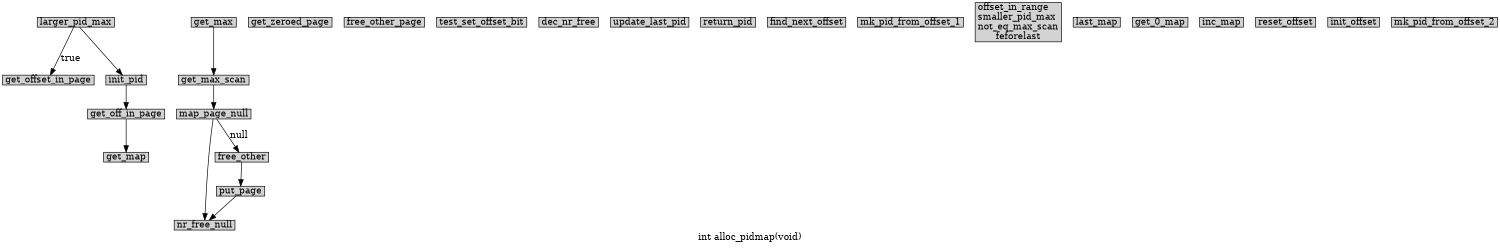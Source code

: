 digraph alloc_pidmap{
        label="int alloc_pidmap(void)";
	
        size="10,18";
        ratio=filled;
        
        node[style=filled, shape = box, margin="0.05,0.005",height="0.1",width="0.1"];
        
        larger_pid_max[label="larger_pid_max"];
        get_offset_in_page[label="get_offset_in_page"];
        init_pid[label="init_pid"];
        get_map;
        get_max_scan;
        map_page_null;
        get_zeroed_page;
        free_other_page;
        put_page;
        nr_free_null;
        test_set_offset_bit;
        dec_nr_free;
        update_last_pid;
        return_pid;
        find_next_offset;
        mk_pid_from_offset_1;
        while[label="offset_in_range\lsmaller_pid_max\lnot_eq_max_scan\lfeforelast"];
        last_map;
        get_0_map;
        inc_map;
        reset_offset;
        init_offset;
        mk_pid_from_offset_2;
        
        larger_pid_max -> get_offset_in_page[label="true"];
        larger_pid_max -> init_pid;
        init_pid -> get_off_in_page;
        get_off_in_page -> get_map;
        get_max -> get_max_scan
        get_max_scan -> map_page_null;
        map_page_null -> free_other[label="null"];
        free_other -> put_page;
        put_page -> nr_free_null;
        map_page_null -> nr_free_null;
        
        
}
